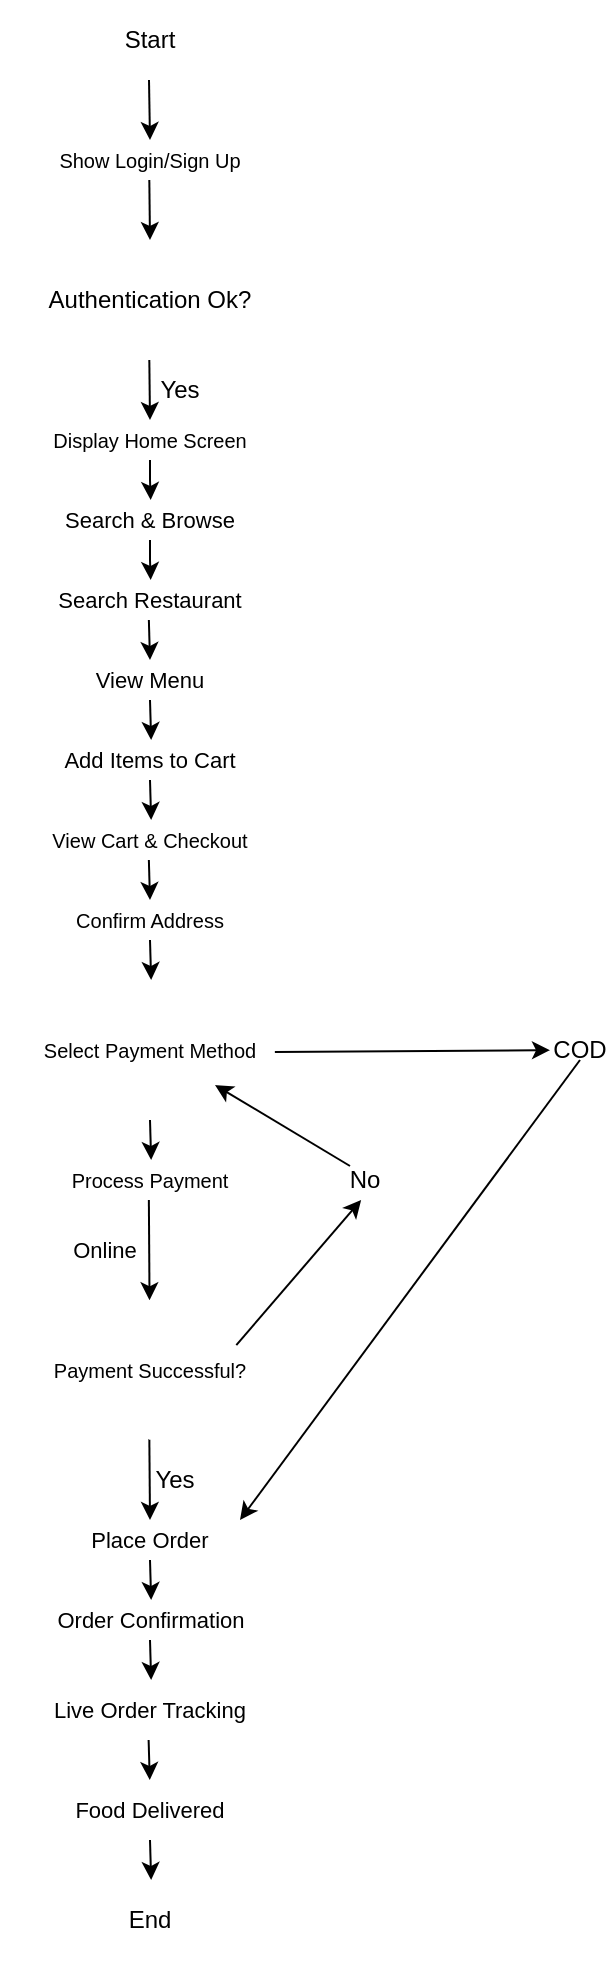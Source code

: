 <mxfile version="28.0.9">
  <diagram name="Page-1" id="_MUUmc-vVQ7KOGVA1QSz">
    <mxGraphModel dx="652" dy="416" grid="1" gridSize="10" guides="1" tooltips="1" connect="1" arrows="1" fold="1" page="1" pageScale="1" pageWidth="850" pageHeight="1100" math="0" shadow="0">
      <root>
        <mxCell id="0" />
        <mxCell id="1" parent="0" />
        <mxCell id="YwruN-pelLUUx8I1jlfk-1" value="&lt;font style=&quot;color: light-dark(rgb(0, 0, 0), rgb(0, 0, 0));&quot;&gt;Start&lt;/font&gt;" style="ellipse;whiteSpace=wrap;html=1;fillColor=light-dark(#FFFFFF,#007FFF);strokeColor=none;" vertex="1" parent="1">
          <mxGeometry x="375" y="60" width="130" height="40" as="geometry" />
        </mxCell>
        <mxCell id="YwruN-pelLUUx8I1jlfk-3" value="" style="endArrow=classic;html=1;rounded=0;" edge="1" parent="1">
          <mxGeometry width="50" height="50" relative="1" as="geometry">
            <mxPoint x="439.5" y="100" as="sourcePoint" />
            <mxPoint x="440" y="130" as="targetPoint" />
          </mxGeometry>
        </mxCell>
        <mxCell id="YwruN-pelLUUx8I1jlfk-5" value="" style="endArrow=classic;html=1;rounded=0;" edge="1" parent="1">
          <mxGeometry width="50" height="50" relative="1" as="geometry">
            <mxPoint x="439.66" y="150" as="sourcePoint" />
            <mxPoint x="440" y="180" as="targetPoint" />
          </mxGeometry>
        </mxCell>
        <mxCell id="YwruN-pelLUUx8I1jlfk-7" value="&lt;span style=&quot;font-size: 10px;&quot;&gt;&lt;font style=&quot;color: light-dark(rgb(0, 0, 0), rgb(0, 0, 0));&quot;&gt;Show Login/Sign Up&lt;/font&gt;&lt;/span&gt;" style="shape=parallelogram;perimeter=parallelogramPerimeter;whiteSpace=wrap;html=1;fixedSize=1;fillColor=light-dark(#FFFFFF,#FF9933);strokeColor=none;" vertex="1" parent="1">
          <mxGeometry x="375" y="130" width="130" height="20" as="geometry" />
        </mxCell>
        <mxCell id="YwruN-pelLUUx8I1jlfk-9" value="&lt;span style=&quot;font-size: 10px;&quot;&gt;&lt;font style=&quot;color: light-dark(rgb(0, 0, 0), rgb(0, 0, 0));&quot;&gt;Display Home Screen&lt;/font&gt;&lt;/span&gt;" style="shape=parallelogram;perimeter=parallelogramPerimeter;whiteSpace=wrap;html=1;fixedSize=1;strokeColor=none;fillColor=light-dark(#FFFFFF,#FF9933);" vertex="1" parent="1">
          <mxGeometry x="375" y="270" width="130" height="20" as="geometry" />
        </mxCell>
        <mxCell id="YwruN-pelLUUx8I1jlfk-12" value="" style="edgeStyle=orthogonalEdgeStyle;rounded=0;orthogonalLoop=1;jettySize=auto;html=1;" edge="1" parent="1">
          <mxGeometry relative="1" as="geometry">
            <mxPoint x="440.0" y="290" as="sourcePoint" />
            <mxPoint x="440.34" y="310" as="targetPoint" />
            <Array as="points">
              <mxPoint x="440.0" y="300" />
              <mxPoint x="440.0" y="300" />
            </Array>
          </mxGeometry>
        </mxCell>
        <mxCell id="YwruN-pelLUUx8I1jlfk-15" value="&lt;font style=&quot;color: light-dark(rgb(0, 0, 0), rgb(0, 0, 0));&quot;&gt;Authentication Ok?&lt;/font&gt;" style="rhombus;whiteSpace=wrap;html=1;strokeColor=none;fillColor=light-dark(#FFFFFF,#FF66FF);" vertex="1" parent="1">
          <mxGeometry x="365" y="180" width="150" height="60" as="geometry" />
        </mxCell>
        <mxCell id="YwruN-pelLUUx8I1jlfk-17" value="" style="endArrow=classic;html=1;rounded=0;entryX=0.5;entryY=0;entryDx=0;entryDy=0;" edge="1" parent="1" target="YwruN-pelLUUx8I1jlfk-9">
          <mxGeometry width="50" height="50" relative="1" as="geometry">
            <mxPoint x="439.66" y="240" as="sourcePoint" />
            <mxPoint x="440" y="260" as="targetPoint" />
          </mxGeometry>
        </mxCell>
        <mxCell id="YwruN-pelLUUx8I1jlfk-18" value="Yes" style="text;html=1;align=center;verticalAlign=middle;whiteSpace=wrap;rounded=0;" vertex="1" parent="1">
          <mxGeometry x="440" y="250" width="30" height="10" as="geometry" />
        </mxCell>
        <mxCell id="YwruN-pelLUUx8I1jlfk-22" value="&lt;font style=&quot;font-size: 11px; color: light-dark(rgb(0, 0, 0), rgb(0, 0, 0));&quot;&gt;Search &amp;amp; Browse&lt;/font&gt;" style="rounded=0;whiteSpace=wrap;html=1;strokeColor=none;fillColor=light-dark(#FFFFFF,#00CC00);" vertex="1" parent="1">
          <mxGeometry x="390" y="310" width="100" height="20" as="geometry" />
        </mxCell>
        <mxCell id="YwruN-pelLUUx8I1jlfk-23" value="" style="edgeStyle=orthogonalEdgeStyle;rounded=0;orthogonalLoop=1;jettySize=auto;html=1;" edge="1" parent="1">
          <mxGeometry relative="1" as="geometry">
            <mxPoint x="440" y="330" as="sourcePoint" />
            <mxPoint x="440.34" y="350" as="targetPoint" />
            <Array as="points">
              <mxPoint x="440" y="340" />
              <mxPoint x="440" y="340" />
            </Array>
          </mxGeometry>
        </mxCell>
        <mxCell id="YwruN-pelLUUx8I1jlfk-24" value="&lt;font style=&quot;font-size: 11px; color: light-dark(rgb(0, 0, 0), rgb(0, 0, 0));&quot;&gt;Search Restaurant&lt;/font&gt;" style="rounded=0;whiteSpace=wrap;html=1;fillColor=light-dark(#FFFFFF,#00CC00);strokeColor=none;" vertex="1" parent="1">
          <mxGeometry x="390" y="350" width="100" height="20" as="geometry" />
        </mxCell>
        <mxCell id="YwruN-pelLUUx8I1jlfk-27" value="" style="endArrow=classic;html=1;rounded=0;" edge="1" parent="1">
          <mxGeometry width="50" height="50" relative="1" as="geometry">
            <mxPoint x="439.43" y="370" as="sourcePoint" />
            <mxPoint x="440" y="390" as="targetPoint" />
          </mxGeometry>
        </mxCell>
        <mxCell id="YwruN-pelLUUx8I1jlfk-28" value="" style="endArrow=classic;html=1;rounded=0;" edge="1" parent="1">
          <mxGeometry width="50" height="50" relative="1" as="geometry">
            <mxPoint x="440" y="410" as="sourcePoint" />
            <mxPoint x="440.57" y="430" as="targetPoint" />
          </mxGeometry>
        </mxCell>
        <mxCell id="YwruN-pelLUUx8I1jlfk-29" value="&lt;font style=&quot;font-size: 11px; color: light-dark(rgb(0, 0, 0), rgb(0, 0, 0));&quot;&gt;View Menu&lt;/font&gt;" style="rounded=0;whiteSpace=wrap;html=1;fillColor=light-dark(#FFFFFF,#00CC00);strokeColor=none;" vertex="1" parent="1">
          <mxGeometry x="390" y="390" width="100" height="20" as="geometry" />
        </mxCell>
        <mxCell id="YwruN-pelLUUx8I1jlfk-30" value="" style="endArrow=classic;html=1;rounded=0;" edge="1" parent="1">
          <mxGeometry width="50" height="50" relative="1" as="geometry">
            <mxPoint x="440" y="450" as="sourcePoint" />
            <mxPoint x="440.57" y="470" as="targetPoint" />
          </mxGeometry>
        </mxCell>
        <mxCell id="YwruN-pelLUUx8I1jlfk-31" value="&lt;font style=&quot;font-size: 11px; color: light-dark(rgb(0, 0, 0), rgb(0, 0, 0));&quot;&gt;Add Items to Cart&lt;/font&gt;" style="rounded=0;whiteSpace=wrap;html=1;fillColor=light-dark(#FFFFFF,#00CC00);strokeColor=none;" vertex="1" parent="1">
          <mxGeometry x="390" y="430" width="100" height="20" as="geometry" />
        </mxCell>
        <mxCell id="YwruN-pelLUUx8I1jlfk-32" value="" style="endArrow=classic;html=1;rounded=0;" edge="1" parent="1">
          <mxGeometry width="50" height="50" relative="1" as="geometry">
            <mxPoint x="439.43" y="490" as="sourcePoint" />
            <mxPoint x="440" y="510" as="targetPoint" />
          </mxGeometry>
        </mxCell>
        <mxCell id="YwruN-pelLUUx8I1jlfk-33" value="&lt;font style=&quot;&quot;&gt;&lt;font style=&quot;font-size: 10px; color: light-dark(rgb(0, 0, 0), rgb(0, 0, 0));&quot;&gt;View Cart &amp;amp; Checkout&lt;/font&gt;&lt;/font&gt;" style="rounded=0;whiteSpace=wrap;html=1;fillColor=light-dark(#FFFFFF,#00CC00);strokeColor=none;" vertex="1" parent="1">
          <mxGeometry x="390" y="470" width="100" height="20" as="geometry" />
        </mxCell>
        <mxCell id="YwruN-pelLUUx8I1jlfk-34" value="" style="endArrow=classic;html=1;rounded=0;" edge="1" parent="1">
          <mxGeometry width="50" height="50" relative="1" as="geometry">
            <mxPoint x="440" y="530" as="sourcePoint" />
            <mxPoint x="440.57" y="550" as="targetPoint" />
          </mxGeometry>
        </mxCell>
        <mxCell id="YwruN-pelLUUx8I1jlfk-35" value="&lt;font style=&quot;&quot;&gt;&lt;font style=&quot;font-size: 10px; color: light-dark(rgb(0, 0, 0), rgb(0, 0, 0));&quot;&gt;Confirm Address&lt;/font&gt;&lt;/font&gt;" style="rounded=0;whiteSpace=wrap;html=1;fillColor=light-dark(#FFFFFF,#00CC00);strokeColor=none;" vertex="1" parent="1">
          <mxGeometry x="390" y="510" width="100" height="20" as="geometry" />
        </mxCell>
        <mxCell id="YwruN-pelLUUx8I1jlfk-36" value="" style="endArrow=classic;html=1;rounded=0;" edge="1" parent="1">
          <mxGeometry width="50" height="50" relative="1" as="geometry">
            <mxPoint x="440" y="620" as="sourcePoint" />
            <mxPoint x="440.57" y="640" as="targetPoint" />
          </mxGeometry>
        </mxCell>
        <mxCell id="YwruN-pelLUUx8I1jlfk-37" value="&lt;font style=&quot;font-size: 10px; color: light-dark(rgb(0, 0, 0), rgb(0, 0, 0));&quot;&gt;Select Payment Method&lt;/font&gt;" style="rhombus;whiteSpace=wrap;html=1;strokeColor=none;fillColor=light-dark(#FFFFFF,#FF66FF);" vertex="1" parent="1">
          <mxGeometry x="375" y="550" width="130" height="70" as="geometry" />
        </mxCell>
        <mxCell id="YwruN-pelLUUx8I1jlfk-38" value="" style="endArrow=classic;html=1;rounded=0;" edge="1" parent="1" target="YwruN-pelLUUx8I1jlfk-41">
          <mxGeometry width="50" height="50" relative="1" as="geometry">
            <mxPoint x="439.43" y="660" as="sourcePoint" />
            <mxPoint x="440" y="680" as="targetPoint" />
          </mxGeometry>
        </mxCell>
        <mxCell id="YwruN-pelLUUx8I1jlfk-39" value="&lt;span style=&quot;font-size: 10px;&quot;&gt;&lt;font style=&quot;color: light-dark(rgb(0, 0, 0), rgb(0, 0, 0));&quot;&gt;Process Payment&lt;/font&gt;&lt;/span&gt;" style="rounded=0;whiteSpace=wrap;html=1;fillColor=light-dark(#FFFFFF,#00CC00);strokeColor=none;" vertex="1" parent="1">
          <mxGeometry x="390" y="640" width="100" height="20" as="geometry" />
        </mxCell>
        <mxCell id="YwruN-pelLUUx8I1jlfk-40" value="" style="endArrow=classic;html=1;rounded=0;entryX=0.5;entryY=0;entryDx=0;entryDy=0;" edge="1" parent="1" target="YwruN-pelLUUx8I1jlfk-43">
          <mxGeometry width="50" height="50" relative="1" as="geometry">
            <mxPoint x="439.43" y="750" as="sourcePoint" />
            <mxPoint x="440" y="790" as="targetPoint" />
          </mxGeometry>
        </mxCell>
        <mxCell id="YwruN-pelLUUx8I1jlfk-41" value="&lt;font style=&quot;font-size: 10px; color: light-dark(rgb(0, 0, 0), rgb(0, 0, 0));&quot;&gt;Payment Successful?&lt;/font&gt;" style="rhombus;whiteSpace=wrap;html=1;fillColor=light-dark(#FFFFFF,#FF66FF);strokeColor=none;" vertex="1" parent="1">
          <mxGeometry x="375" y="710" width="130" height="70" as="geometry" />
        </mxCell>
        <mxCell id="YwruN-pelLUUx8I1jlfk-42" value="" style="endArrow=classic;html=1;rounded=0;exitX=0.832;exitY=0.322;exitDx=0;exitDy=0;exitPerimeter=0;" edge="1" parent="1" source="YwruN-pelLUUx8I1jlfk-41">
          <mxGeometry width="50" height="50" relative="1" as="geometry">
            <mxPoint x="490" y="700" as="sourcePoint" />
            <mxPoint x="545.57" y="660" as="targetPoint" />
          </mxGeometry>
        </mxCell>
        <mxCell id="YwruN-pelLUUx8I1jlfk-43" value="&lt;font style=&quot;font-size: 11px; color: light-dark(rgb(0, 0, 0), rgb(0, 0, 0));&quot;&gt;Place Order&lt;/font&gt;" style="rounded=0;whiteSpace=wrap;html=1;strokeColor=none;fillColor=light-dark(#FFFFFF,#00CC00);" vertex="1" parent="1">
          <mxGeometry x="395" y="820" width="90" height="20" as="geometry" />
        </mxCell>
        <mxCell id="YwruN-pelLUUx8I1jlfk-44" value="Yes" style="text;html=1;align=center;verticalAlign=middle;whiteSpace=wrap;rounded=0;" vertex="1" parent="1">
          <mxGeometry x="435" y="790" width="35" height="20" as="geometry" />
        </mxCell>
        <mxCell id="YwruN-pelLUUx8I1jlfk-45" value="" style="endArrow=classic;html=1;rounded=0;" edge="1" parent="1">
          <mxGeometry width="50" height="50" relative="1" as="geometry">
            <mxPoint x="440" y="840" as="sourcePoint" />
            <mxPoint x="440.57" y="860" as="targetPoint" />
          </mxGeometry>
        </mxCell>
        <mxCell id="YwruN-pelLUUx8I1jlfk-46" value="No" style="text;html=1;align=center;verticalAlign=middle;whiteSpace=wrap;rounded=0;" vertex="1" parent="1">
          <mxGeometry x="530" y="640" width="35" height="20" as="geometry" />
        </mxCell>
        <mxCell id="YwruN-pelLUUx8I1jlfk-47" value="" style="endArrow=classic;html=1;rounded=0;exitX=0.832;exitY=0.322;exitDx=0;exitDy=0;exitPerimeter=0;entryX=1;entryY=1;entryDx=0;entryDy=0;" edge="1" parent="1" target="YwruN-pelLUUx8I1jlfk-37">
          <mxGeometry width="50" height="50" relative="1" as="geometry">
            <mxPoint x="540" y="643" as="sourcePoint" />
            <mxPoint x="602.57" y="600" as="targetPoint" />
          </mxGeometry>
        </mxCell>
        <mxCell id="YwruN-pelLUUx8I1jlfk-50" value="&lt;font style=&quot;font-size: 11px;&quot;&gt;Online&lt;/font&gt;" style="text;html=1;align=center;verticalAlign=middle;whiteSpace=wrap;rounded=0;" vertex="1" parent="1">
          <mxGeometry x="395" y="680" width="45" height="10" as="geometry" />
        </mxCell>
        <mxCell id="YwruN-pelLUUx8I1jlfk-51" value="" style="endArrow=classic;html=1;rounded=0;exitX=0.832;exitY=0.322;exitDx=0;exitDy=0;exitPerimeter=0;" edge="1" parent="1" target="YwruN-pelLUUx8I1jlfk-52">
          <mxGeometry width="50" height="50" relative="1" as="geometry">
            <mxPoint x="502.43" y="586" as="sourcePoint" />
            <mxPoint x="660" y="586" as="targetPoint" />
          </mxGeometry>
        </mxCell>
        <mxCell id="YwruN-pelLUUx8I1jlfk-52" value="COD" style="text;html=1;align=center;verticalAlign=middle;whiteSpace=wrap;rounded=0;" vertex="1" parent="1">
          <mxGeometry x="640" y="580" width="30" height="10" as="geometry" />
        </mxCell>
        <mxCell id="YwruN-pelLUUx8I1jlfk-53" value="" style="endArrow=classic;html=1;rounded=0;entryX=1;entryY=0;entryDx=0;entryDy=0;exitX=0.5;exitY=1;exitDx=0;exitDy=0;" edge="1" parent="1" source="YwruN-pelLUUx8I1jlfk-52" target="YwruN-pelLUUx8I1jlfk-43">
          <mxGeometry width="50" height="50" relative="1" as="geometry">
            <mxPoint x="660" y="601" as="sourcePoint" />
            <mxPoint x="797.57" y="600" as="targetPoint" />
          </mxGeometry>
        </mxCell>
        <mxCell id="YwruN-pelLUUx8I1jlfk-54" value="" style="endArrow=classic;html=1;rounded=0;" edge="1" parent="1">
          <mxGeometry width="50" height="50" relative="1" as="geometry">
            <mxPoint x="440" y="880" as="sourcePoint" />
            <mxPoint x="440.57" y="900" as="targetPoint" />
          </mxGeometry>
        </mxCell>
        <mxCell id="YwruN-pelLUUx8I1jlfk-55" value="&lt;font style=&quot;font-size: 11px; color: light-dark(rgb(0, 0, 0), rgb(0, 0, 0));&quot;&gt;Order Confirmation&lt;/font&gt;" style="shape=parallelogram;perimeter=parallelogramPerimeter;whiteSpace=wrap;html=1;fixedSize=1;strokeColor=none;fillColor=light-dark(#FFFFFF,#FF9933);" vertex="1" parent="1">
          <mxGeometry x="367.5" y="860" width="145" height="20" as="geometry" />
        </mxCell>
        <mxCell id="YwruN-pelLUUx8I1jlfk-56" value="" style="endArrow=classic;html=1;rounded=0;" edge="1" parent="1">
          <mxGeometry width="50" height="50" relative="1" as="geometry">
            <mxPoint x="440" y="980" as="sourcePoint" />
            <mxPoint x="440.57" y="1000" as="targetPoint" />
          </mxGeometry>
        </mxCell>
        <mxCell id="YwruN-pelLUUx8I1jlfk-57" value="&lt;font style=&quot;font-size: 11px; color: light-dark(rgb(0, 0, 0), rgb(0, 0, 0));&quot;&gt;Live Order Tracking&lt;/font&gt;" style="rounded=0;whiteSpace=wrap;html=1;strokeColor=none;fillColor=light-dark(#FFFFFF,#00CC00);" vertex="1" parent="1">
          <mxGeometry x="380" y="900" width="120" height="30" as="geometry" />
        </mxCell>
        <mxCell id="YwruN-pelLUUx8I1jlfk-58" value="" style="endArrow=classic;html=1;rounded=0;" edge="1" parent="1">
          <mxGeometry width="50" height="50" relative="1" as="geometry">
            <mxPoint x="439.31" y="930" as="sourcePoint" />
            <mxPoint x="439.88" y="950" as="targetPoint" />
          </mxGeometry>
        </mxCell>
        <mxCell id="YwruN-pelLUUx8I1jlfk-59" value="&lt;font style=&quot;font-size: 11px; color: light-dark(rgb(0, 0, 0), rgb(0, 0, 0));&quot;&gt;Food Delivered&lt;/font&gt;" style="rounded=0;whiteSpace=wrap;html=1;strokeColor=none;fillColor=light-dark(#FFFFFF,#00CC00);" vertex="1" parent="1">
          <mxGeometry x="380" y="950" width="120" height="30" as="geometry" />
        </mxCell>
        <mxCell id="YwruN-pelLUUx8I1jlfk-60" value="&lt;font style=&quot;color: light-dark(rgb(0, 0, 0), rgb(0, 0, 0));&quot;&gt;End&lt;/font&gt;" style="ellipse;whiteSpace=wrap;html=1;fillColor=light-dark(#FFFFFF,#007FFF);strokeColor=none;" vertex="1" parent="1">
          <mxGeometry x="380" y="1000" width="120" height="40" as="geometry" />
        </mxCell>
      </root>
    </mxGraphModel>
  </diagram>
</mxfile>
